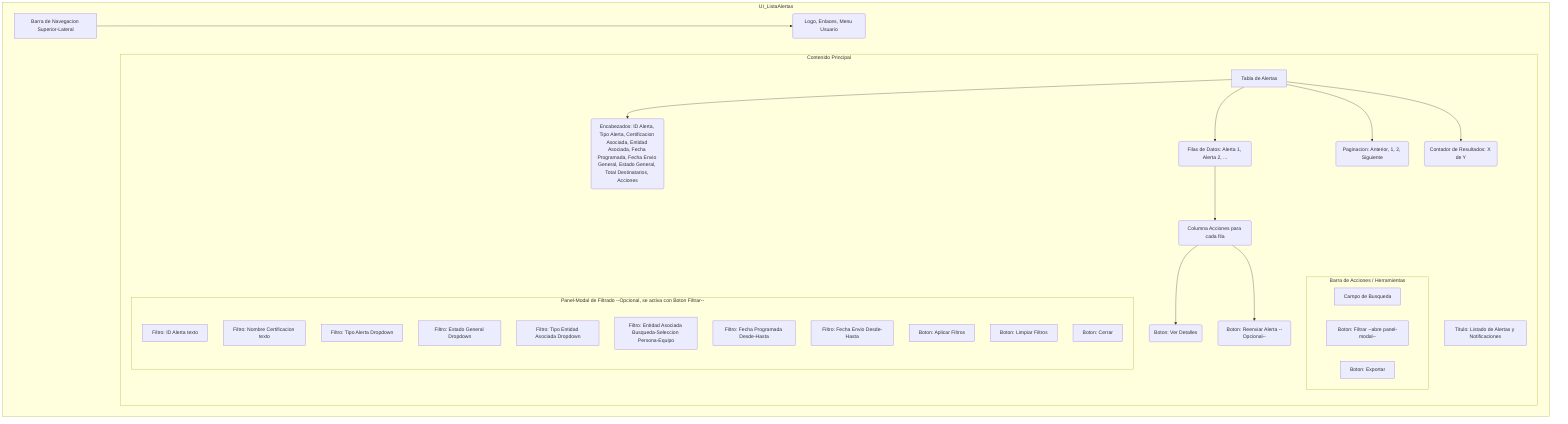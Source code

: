graph TD
    subgraph "UI_ListaAlertas"
        A[Barra de Navegacion Superior-Lateral] --> B(Logo, Enlaces, Menu Usuario)

        subgraph "Contenido Principal"
            C[Titulo: Listado de Alertas y Notificaciones]

            subgraph "Barra de Acciones / Herramientas"
                D[Campo de Busqueda]
                E[Boton: Filtrar --abre panel-modal--]
                F[Boton: Exportar]
            end

            H[Tabla de Alertas] --> H1(Encabezados: ID Alerta, Tipo Alerta, Certificacion Asociada, Entidad Asociada, Fecha Programada, Fecha Envio General, Estado General, Total Destinatarios, Acciones)
            H --> H2(Filas de Datos: Alerta 1, Alerta 2, ...)
            H --> H3(Paginacion: Anterior, 1, 2, Siguiente)
            H --> H4(Contador de Resultados: X de Y)

            subgraph "Panel-Modal de Filtrado --Opcional, se activa con Boton Filtrar--"
                I1[Filtro: ID Alerta texto]
                I2[Filtro: Nombre Certificacion texto]
                I3[Filtro: Tipo Alerta Dropdown]
                I4[Filtro: Estado General Dropdown]
                I5[Filtro: Tipo Entidad Asociada Dropdown]
                I6[Filtro: Entidad Asociada Busqueda-Seleccion Persona-Equipo]
                I7[Filtro: Fecha Programada Desde-Hasta]
                I8[Filtro: Fecha Envio Desde-Hasta]
                I9[Boton: Aplicar Filtros]
                I10[Boton: Limpiar Filtros]
                I11[Boton: Cerrar]
            end

            H2 --> J(Columna Acciones para cada fila)
            J --> J1(Boton: Ver Detalles)
            J --> J2(Boton: Reenviar Alerta --Opcional--)
        end
    end